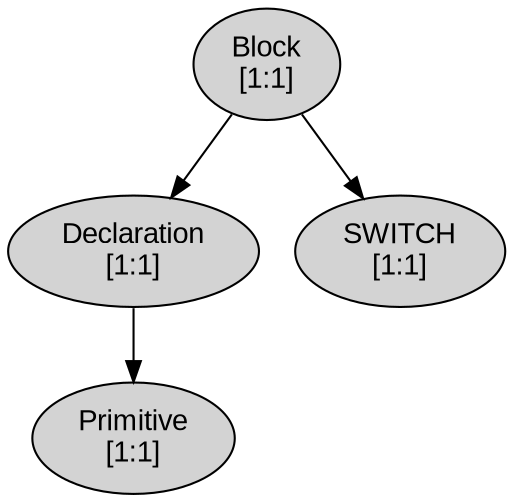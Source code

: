 digraph AST {
rankdir=TB;
node [shape=ellipse, style=filled, fontname="Arial"];
  node_0 [label="Block\n[1:1]"];
  node_1 [label="Declaration\n[1:1]"];
  node_0 -> node_1;
  node_2 [label="Primitive\n[1:1]"];
  node_1 -> node_2;
  node_3 [label="SWITCH\n[1:1]"];
  node_0 -> node_3;
}
